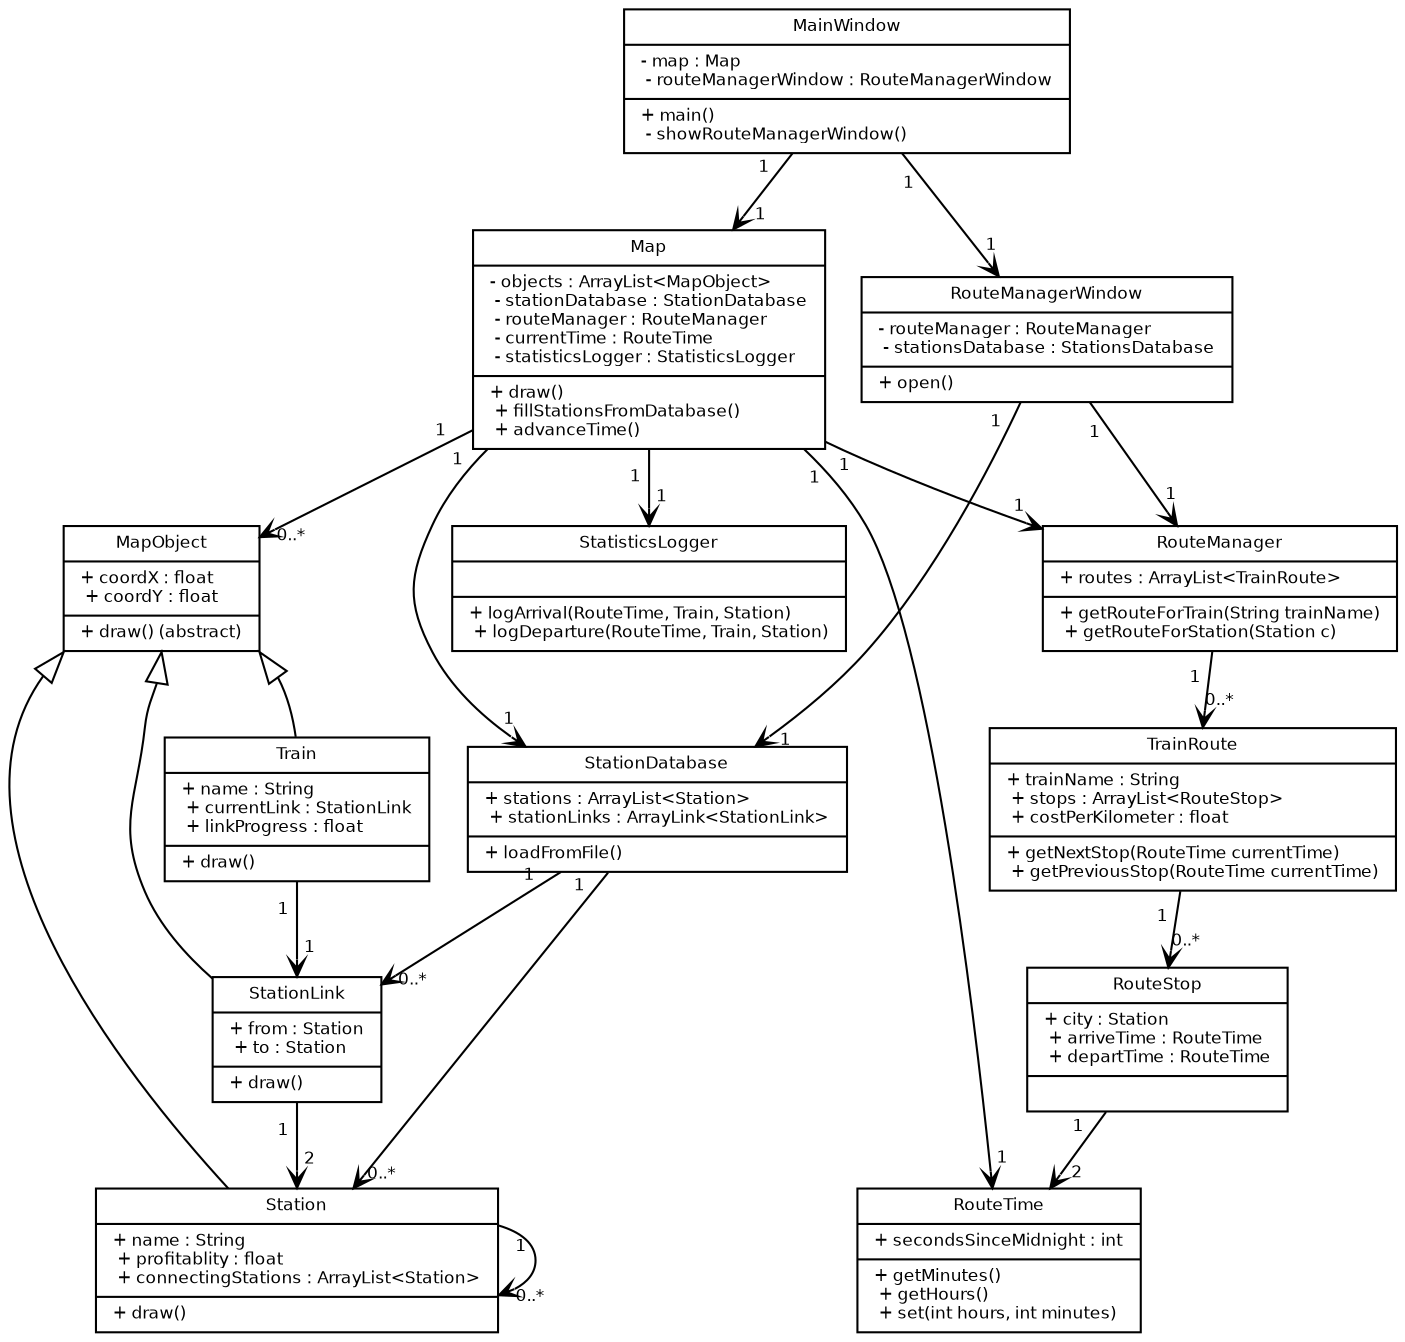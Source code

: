 digraph G {
    fontname = "Bitstream Vera Sans"
    fontsize = 8

    node [
        fontname = "Bitstream Vera Sans"
        fontsize = 8
        shape = "record"
    ]

    edge [
        arrowtail = "empty"
        fontname = "Bitstream Vera Sans"
        fontsize = 8
    ]

    MainWindow [ label = "{MainWindow|
        - map : Map\l
        - routeManagerWindow : RouteManagerWindow\l
        |
        + main()\l
        - showRouteManagerWindow()\l
        }" ]

    RouteManagerWindow [ label = "{RouteManagerWindow|
        - routeManager : RouteManager\l
        - stationsDatabase : StationsDatabase\l
        |
        + open()\l
        }" ]


    Map [ label = "{Map|
        - objects : ArrayList\<MapObject\>\l
        - stationDatabase : StationDatabase\l
        - routeManager : RouteManager\l
        - currentTime : RouteTime\l
        - statisticsLogger : StatisticsLogger\l
        |
        + draw()\l
        + fillStationsFromDatabase()\l
        + advanceTime()\l
        }" ]

    MapObject [ label = "{MapObject|
        + coordX : float\l
        + coordY : float\l
        |
        + draw() (abstract)\l
        }" ]

    Station [ label = "{Station|
        + name : String\l
        + profitablity : float\l
        + connectingStations : ArrayList\<Station\>\l
        |
        + draw()\l
        }" ]

    Train [ label = "{Train|
        + name : String\l
        + currentLink : StationLink\l
        + linkProgress : float\l
        |
        + draw()\l
        }" ]

    StationLink [
        label = "{StationLink|
        + from : Station\l
        + to : Station\l
        |
        + draw()\l
        }" ]

    RouteManager [ label = "{RouteManager|
        + routes : ArrayList\<TrainRoute\>\l
        |
        + getRouteForTrain(String trainName)\l
        + getRouteForStation(Station c)\l
        }" ]

    TrainRoute [ label = "{TrainRoute|
        + trainName : String\l
        + stops : ArrayList\<RouteStop\>\l
        + costPerKilometer : float\l
        |
        + getNextStop(RouteTime currentTime)\l
        + getPreviousStop(RouteTime currentTime)\l
        }" ]

    RouteStop [ label = "{RouteStop|
        + city : Station\l
        + arriveTime : RouteTime\l
        + departTime : RouteTime\l
        |
        }" ]

    RouteTime [ label = "{RouteTime|
        + secondsSinceMidnight : int\l
        |
        + getMinutes()\l
        + getHours()\l
        + set(int hours, int minutes)\l
        }" ]

    StationDatabase [ label = "{StationDatabase|
        + stations : ArrayList\<Station\>\l
        + stationLinks : ArrayLink\<StationLink\>\l
        |
        + loadFromFile()\l
        }" ]
    
    StatisticsLogger [
        label = "{StatisticsLogger|
        |
        + logArrival(RouteTime, Train, Station)\l
        + logDeparture(RouteTime, Train, Station)\l
        }" ]

    edge [
        arrowsize = 1.5
    ]

    MapObject:sw -> Station [dir=back]
    MapObject:se -> Train [dir=back]
    MapObject:s -> StationLink [dir=back]

    edge [
        arrowsize = 0.8
        arrowhead = "open"
        headlabel = "0..*"
        taillabel = "1"
        labeldistance = 1.5 // Place the asteriks further away from the arrow head
    ]


    Station -> Station

    Map -> MapObject
    RouteManager -> TrainRoute
    TrainRoute -> RouteStop
    StationDatabase -> Station
    StationDatabase -> StationLink

    edge [
        headlabel = "2"
        taillabel = "1"
    ]
    StationLink -> Station

    RouteStop -> RouteTime

    edge [
        headlabel = "1"
        taillabel = "1"
    ]


    Train -> StationLink

    Map -> StatisticsLogger

    Map -> StationDatabase

    MainWindow -> Map
    Map -> RouteManager
    Map -> RouteTime
    MainWindow -> RouteManagerWindow

    RouteManagerWindow -> RouteManager
    RouteManagerWindow -> StationDatabase


}
